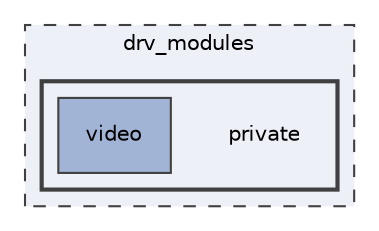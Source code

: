 digraph "drv_modules/private"
{
 // INTERACTIVE_SVG=YES
 // LATEX_PDF_SIZE
  bgcolor="transparent";
  edge [fontname="Helvetica",fontsize="10",labelfontname="Helvetica",labelfontsize="10"];
  node [fontname="Helvetica",fontsize="10",shape=record];
  compound=true
  subgraph clusterdir_3f8e3e5cc57197a86ac156d9cb931dab {
    graph [ bgcolor="#edf0f7", pencolor="grey25", style="filled,dashed,", label="drv_modules", fontname="Helvetica", fontsize="10", URL="dir_3f8e3e5cc57197a86ac156d9cb931dab.html"]
  subgraph clusterdir_6497235554c8bcb42f125b6cc355242b {
    graph [ bgcolor="#edf0f7", pencolor="grey25", style="filled,bold,", label="", fontname="Helvetica", fontsize="10", URL="dir_6497235554c8bcb42f125b6cc355242b.html"]
    dir_6497235554c8bcb42f125b6cc355242b [shape=plaintext, label="private"];
  dir_18d58692f97d51da9d99f7e8f7c9d2b0 [shape=box, label="video", style="filled,", fillcolor="#a2b4d6", color="grey25", URL="dir_18d58692f97d51da9d99f7e8f7c9d2b0.html"];
  }
  }
}

